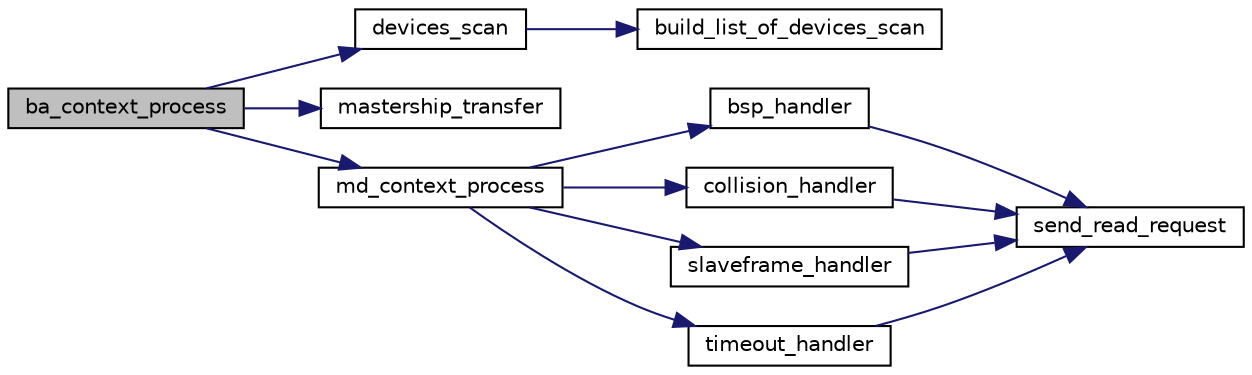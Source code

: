 digraph "ba_context_process"
{
  edge [fontname="Helvetica",fontsize="10",labelfontname="Helvetica",labelfontsize="10"];
  node [fontname="Helvetica",fontsize="10",shape=record];
  rankdir="LR";
  Node1 [label="ba_context_process",height=0.2,width=0.4,color="black", fillcolor="grey75", style="filled" fontcolor="black"];
  Node1 -> Node2 [color="midnightblue",fontsize="10",style="solid",fontname="Helvetica"];
  Node2 [label="devices_scan",height=0.2,width=0.4,color="black", fillcolor="white", style="filled",URL="$ba_8c.html#a04bc998099da29360db90b196ed06300"];
  Node2 -> Node3 [color="midnightblue",fontsize="10",style="solid",fontname="Helvetica"];
  Node3 [label="build_list_of_devices_scan",height=0.2,width=0.4,color="black", fillcolor="white", style="filled",URL="$ba_8c.html#a1a50e9da599c69524b0f3fac023a2944"];
  Node1 -> Node4 [color="midnightblue",fontsize="10",style="solid",fontname="Helvetica"];
  Node4 [label="mastership_transfer",height=0.2,width=0.4,color="black", fillcolor="white", style="filled",URL="$ba_8c.html#abb829620999e7a6f9e5949d9eff4558f"];
  Node1 -> Node5 [color="midnightblue",fontsize="10",style="solid",fontname="Helvetica"];
  Node5 [label="md_context_process",height=0.2,width=0.4,color="black", fillcolor="white", style="filled",URL="$ba_8c.html#a124c552540ce823cd468a10910e4243a"];
  Node5 -> Node6 [color="midnightblue",fontsize="10",style="solid",fontname="Helvetica"];
  Node6 [label="bsp_handler",height=0.2,width=0.4,color="black", fillcolor="white", style="filled",URL="$_message_data_8c.html#afa93ee57f40577acfb18dd5ac8ec8edd"];
  Node6 -> Node7 [color="midnightblue",fontsize="10",style="solid",fontname="Helvetica"];
  Node7 [label="send_read_request",height=0.2,width=0.4,color="black", fillcolor="white", style="filled",URL="$_message_data_8c.html#a3d904b77966b7cdbb55e56721ef49207"];
  Node5 -> Node8 [color="midnightblue",fontsize="10",style="solid",fontname="Helvetica"];
  Node8 [label="collision_handler",height=0.2,width=0.4,color="black", fillcolor="white", style="filled",URL="$_message_data_8c.html#a29f990e885d1aa0473a05071093694ce"];
  Node8 -> Node7 [color="midnightblue",fontsize="10",style="solid",fontname="Helvetica"];
  Node5 -> Node9 [color="midnightblue",fontsize="10",style="solid",fontname="Helvetica"];
  Node9 [label="slaveframe_handler",height=0.2,width=0.4,color="black", fillcolor="white", style="filled",URL="$_message_data_8c.html#a0d459c3562670f880fd5b66da70ba9a3"];
  Node9 -> Node7 [color="midnightblue",fontsize="10",style="solid",fontname="Helvetica"];
  Node5 -> Node10 [color="midnightblue",fontsize="10",style="solid",fontname="Helvetica"];
  Node10 [label="timeout_handler",height=0.2,width=0.4,color="black", fillcolor="white", style="filled",URL="$_message_data_8c.html#a9ab7faaba03c0ecc58e4b7440bd9a3e0"];
  Node10 -> Node7 [color="midnightblue",fontsize="10",style="solid",fontname="Helvetica"];
}
